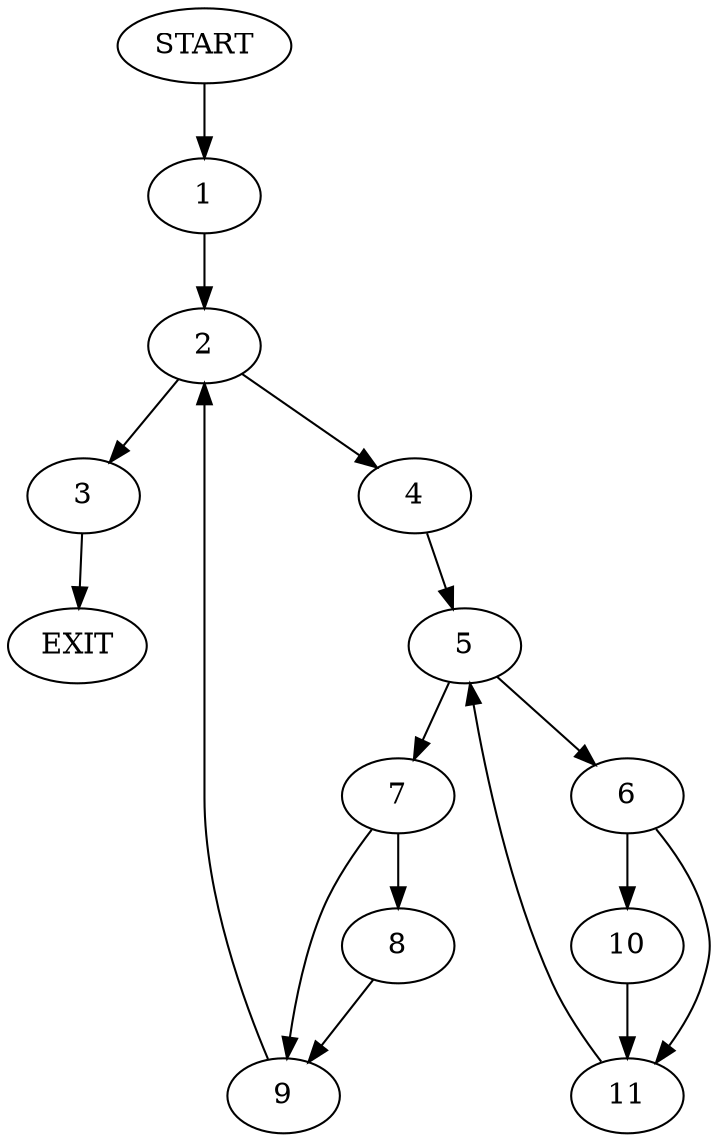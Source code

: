 digraph {
0 [label="START"]
12 [label="EXIT"]
0 -> 1
1 -> 2
2 -> 3
2 -> 4
4 -> 5
3 -> 12
5 -> 6
5 -> 7
7 -> 8
7 -> 9
6 -> 10
6 -> 11
10 -> 11
11 -> 5
8 -> 9
9 -> 2
}
